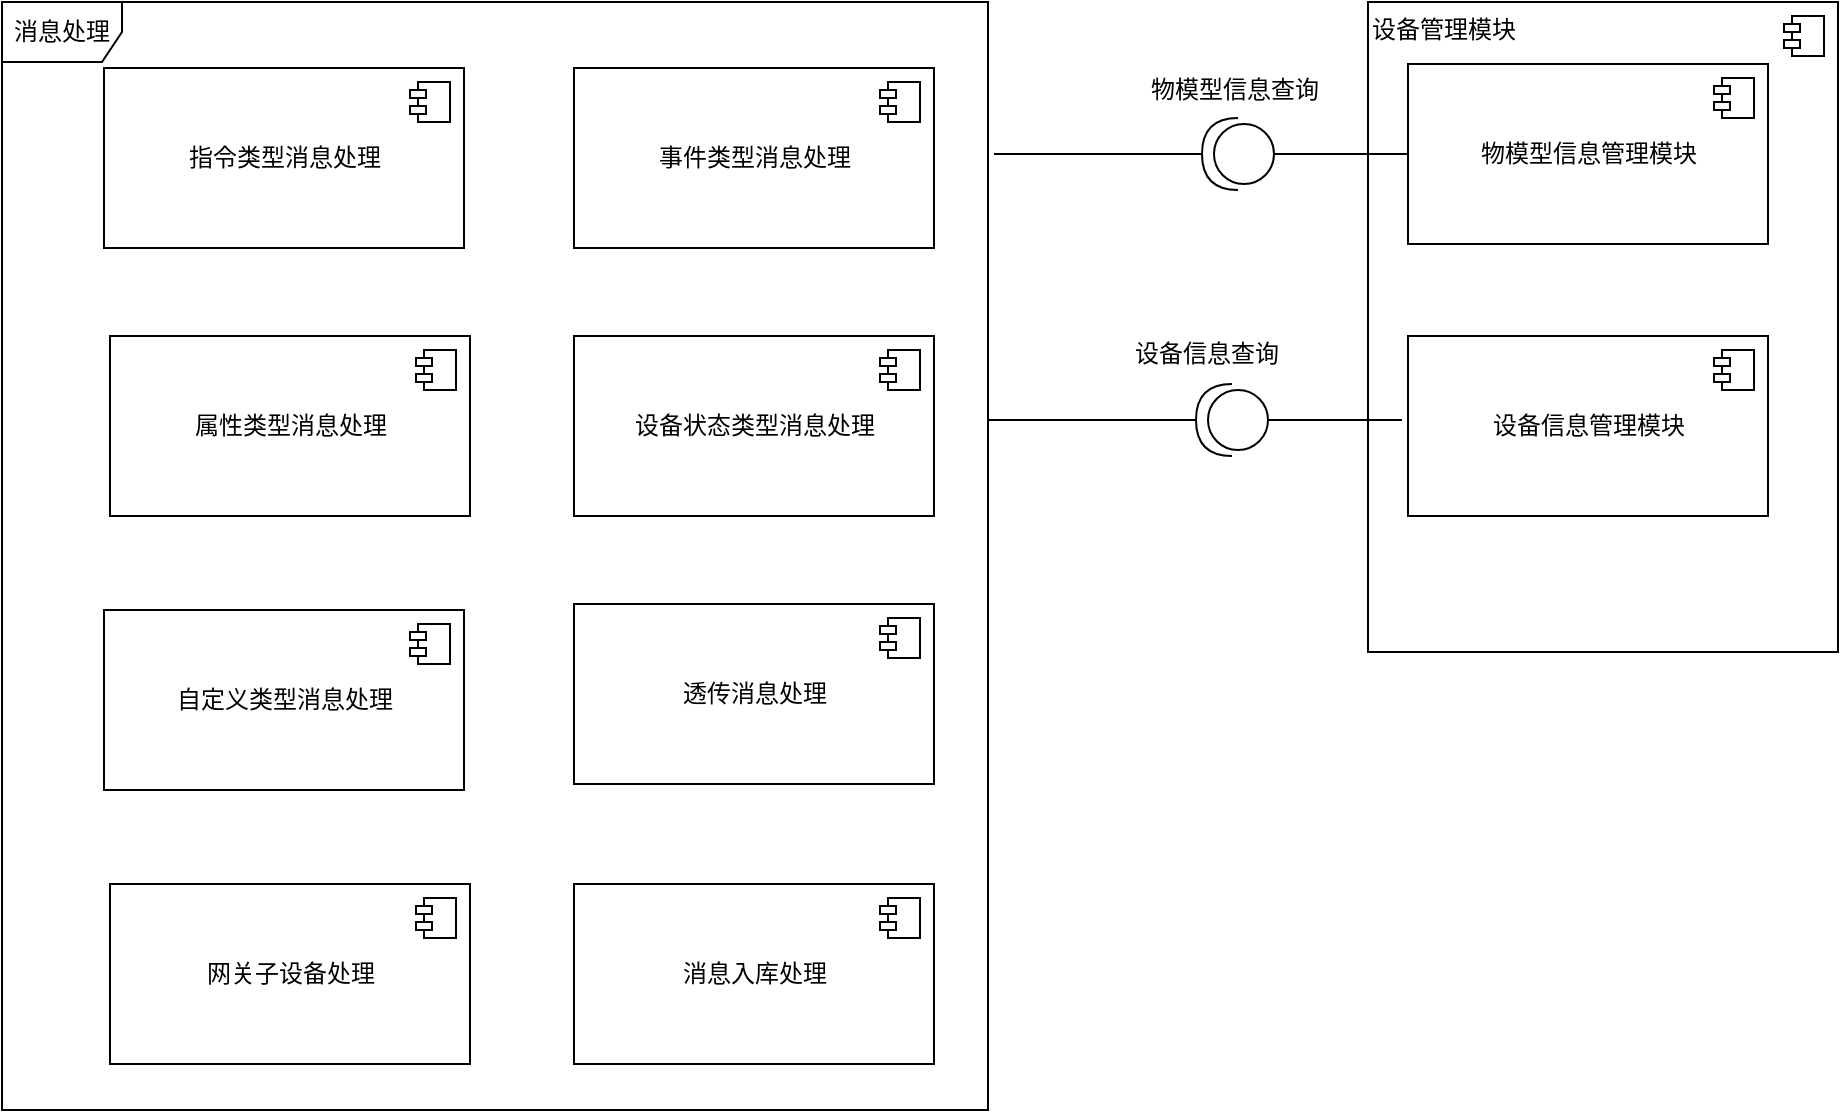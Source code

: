 <mxfile version="14.2.9" type="github">
  <diagram id="N9MMUPchR3KKbmso79iu" name="第 1 页">
    <mxGraphModel dx="1814" dy="386" grid="0" gridSize="10" guides="1" tooltips="1" connect="1" arrows="1" fold="1" page="0" pageScale="1" pageWidth="827" pageHeight="1169" math="0" shadow="0">
      <root>
        <mxCell id="0" />
        <mxCell id="1" parent="0" />
        <mxCell id="IuEVfiYQ8GU6doqz-nUU-65" value="消息处理" style="shape=umlFrame;whiteSpace=wrap;html=1;" vertex="1" parent="1">
          <mxGeometry x="-58" y="798" width="493" height="554" as="geometry" />
        </mxCell>
        <mxCell id="IuEVfiYQ8GU6doqz-nUU-66" value="设备管理模块" style="html=1;dropTarget=0;align=left;verticalAlign=top;" vertex="1" parent="1">
          <mxGeometry x="625" y="798" width="235" height="325" as="geometry" />
        </mxCell>
        <mxCell id="IuEVfiYQ8GU6doqz-nUU-67" value="" style="shape=module;jettyWidth=8;jettyHeight=4;" vertex="1" parent="IuEVfiYQ8GU6doqz-nUU-66">
          <mxGeometry x="1" width="20" height="20" relative="1" as="geometry">
            <mxPoint x="-27" y="7" as="offset" />
          </mxGeometry>
        </mxCell>
        <mxCell id="IuEVfiYQ8GU6doqz-nUU-17" value="物模型信息管理模块" style="html=1;dropTarget=0;" vertex="1" parent="1">
          <mxGeometry x="645" y="829" width="180" height="90" as="geometry" />
        </mxCell>
        <mxCell id="IuEVfiYQ8GU6doqz-nUU-18" value="" style="shape=module;jettyWidth=8;jettyHeight=4;" vertex="1" parent="IuEVfiYQ8GU6doqz-nUU-17">
          <mxGeometry x="1" width="20" height="20" relative="1" as="geometry">
            <mxPoint x="-27" y="7" as="offset" />
          </mxGeometry>
        </mxCell>
        <mxCell id="IuEVfiYQ8GU6doqz-nUU-21" value="" style="edgeStyle=orthogonalEdgeStyle;rounded=0;orthogonalLoop=1;jettySize=auto;html=1;endArrow=none;endFill=0;" edge="1" parent="1" source="IuEVfiYQ8GU6doqz-nUU-23">
          <mxGeometry relative="1" as="geometry">
            <mxPoint x="438" y="874" as="targetPoint" />
          </mxGeometry>
        </mxCell>
        <mxCell id="IuEVfiYQ8GU6doqz-nUU-22" value="" style="edgeStyle=orthogonalEdgeStyle;rounded=0;orthogonalLoop=1;jettySize=auto;html=1;endArrow=none;endFill=0;" edge="1" parent="1" source="IuEVfiYQ8GU6doqz-nUU-23">
          <mxGeometry relative="1" as="geometry">
            <mxPoint x="645" y="874" as="targetPoint" />
          </mxGeometry>
        </mxCell>
        <mxCell id="IuEVfiYQ8GU6doqz-nUU-23" value="" style="shape=providedRequiredInterface;html=1;verticalLabelPosition=bottom;direction=west;" vertex="1" parent="1">
          <mxGeometry x="542" y="856" width="36" height="36" as="geometry" />
        </mxCell>
        <mxCell id="IuEVfiYQ8GU6doqz-nUU-40" value="指令类型消息处理" style="html=1;dropTarget=0;" vertex="1" parent="1">
          <mxGeometry x="-7" y="831" width="180" height="90" as="geometry" />
        </mxCell>
        <mxCell id="IuEVfiYQ8GU6doqz-nUU-41" value="" style="shape=module;jettyWidth=8;jettyHeight=4;" vertex="1" parent="IuEVfiYQ8GU6doqz-nUU-40">
          <mxGeometry x="1" width="20" height="20" relative="1" as="geometry">
            <mxPoint x="-27" y="7" as="offset" />
          </mxGeometry>
        </mxCell>
        <mxCell id="IuEVfiYQ8GU6doqz-nUU-42" value="事件类型消息处理" style="html=1;dropTarget=0;" vertex="1" parent="1">
          <mxGeometry x="228" y="831" width="180" height="90" as="geometry" />
        </mxCell>
        <mxCell id="IuEVfiYQ8GU6doqz-nUU-43" value="" style="shape=module;jettyWidth=8;jettyHeight=4;" vertex="1" parent="IuEVfiYQ8GU6doqz-nUU-42">
          <mxGeometry x="1" width="20" height="20" relative="1" as="geometry">
            <mxPoint x="-27" y="7" as="offset" />
          </mxGeometry>
        </mxCell>
        <mxCell id="IuEVfiYQ8GU6doqz-nUU-44" value="属性类型消息处理" style="html=1;dropTarget=0;" vertex="1" parent="1">
          <mxGeometry x="-4" y="965" width="180" height="90" as="geometry" />
        </mxCell>
        <mxCell id="IuEVfiYQ8GU6doqz-nUU-45" value="" style="shape=module;jettyWidth=8;jettyHeight=4;" vertex="1" parent="IuEVfiYQ8GU6doqz-nUU-44">
          <mxGeometry x="1" width="20" height="20" relative="1" as="geometry">
            <mxPoint x="-27" y="7" as="offset" />
          </mxGeometry>
        </mxCell>
        <mxCell id="IuEVfiYQ8GU6doqz-nUU-46" value="设备状态类型消息处理" style="html=1;dropTarget=0;" vertex="1" parent="1">
          <mxGeometry x="228" y="965" width="180" height="90" as="geometry" />
        </mxCell>
        <mxCell id="IuEVfiYQ8GU6doqz-nUU-47" value="" style="shape=module;jettyWidth=8;jettyHeight=4;" vertex="1" parent="IuEVfiYQ8GU6doqz-nUU-46">
          <mxGeometry x="1" width="20" height="20" relative="1" as="geometry">
            <mxPoint x="-27" y="7" as="offset" />
          </mxGeometry>
        </mxCell>
        <mxCell id="IuEVfiYQ8GU6doqz-nUU-48" value="自定义类型消息处理" style="html=1;dropTarget=0;" vertex="1" parent="1">
          <mxGeometry x="-7" y="1102" width="180" height="90" as="geometry" />
        </mxCell>
        <mxCell id="IuEVfiYQ8GU6doqz-nUU-49" value="" style="shape=module;jettyWidth=8;jettyHeight=4;" vertex="1" parent="IuEVfiYQ8GU6doqz-nUU-48">
          <mxGeometry x="1" width="20" height="20" relative="1" as="geometry">
            <mxPoint x="-27" y="7" as="offset" />
          </mxGeometry>
        </mxCell>
        <mxCell id="IuEVfiYQ8GU6doqz-nUU-50" value="透传消息处理" style="html=1;dropTarget=0;" vertex="1" parent="1">
          <mxGeometry x="228" y="1099" width="180" height="90" as="geometry" />
        </mxCell>
        <mxCell id="IuEVfiYQ8GU6doqz-nUU-51" value="" style="shape=module;jettyWidth=8;jettyHeight=4;" vertex="1" parent="IuEVfiYQ8GU6doqz-nUU-50">
          <mxGeometry x="1" width="20" height="20" relative="1" as="geometry">
            <mxPoint x="-27" y="7" as="offset" />
          </mxGeometry>
        </mxCell>
        <mxCell id="IuEVfiYQ8GU6doqz-nUU-52" value="网关子设备处理" style="html=1;dropTarget=0;" vertex="1" parent="1">
          <mxGeometry x="-4" y="1239" width="180" height="90" as="geometry" />
        </mxCell>
        <mxCell id="IuEVfiYQ8GU6doqz-nUU-53" value="" style="shape=module;jettyWidth=8;jettyHeight=4;" vertex="1" parent="IuEVfiYQ8GU6doqz-nUU-52">
          <mxGeometry x="1" width="20" height="20" relative="1" as="geometry">
            <mxPoint x="-27" y="7" as="offset" />
          </mxGeometry>
        </mxCell>
        <mxCell id="IuEVfiYQ8GU6doqz-nUU-54" value="消息入库处理" style="html=1;dropTarget=0;" vertex="1" parent="1">
          <mxGeometry x="228" y="1239" width="180" height="90" as="geometry" />
        </mxCell>
        <mxCell id="IuEVfiYQ8GU6doqz-nUU-55" value="" style="shape=module;jettyWidth=8;jettyHeight=4;" vertex="1" parent="IuEVfiYQ8GU6doqz-nUU-54">
          <mxGeometry x="1" width="20" height="20" relative="1" as="geometry">
            <mxPoint x="-27" y="7" as="offset" />
          </mxGeometry>
        </mxCell>
        <mxCell id="IuEVfiYQ8GU6doqz-nUU-56" value="设备信息管理模块" style="html=1;dropTarget=0;" vertex="1" parent="1">
          <mxGeometry x="645" y="965" width="180" height="90" as="geometry" />
        </mxCell>
        <mxCell id="IuEVfiYQ8GU6doqz-nUU-57" value="" style="shape=module;jettyWidth=8;jettyHeight=4;" vertex="1" parent="IuEVfiYQ8GU6doqz-nUU-56">
          <mxGeometry x="1" width="20" height="20" relative="1" as="geometry">
            <mxPoint x="-27" y="7" as="offset" />
          </mxGeometry>
        </mxCell>
        <mxCell id="IuEVfiYQ8GU6doqz-nUU-58" value="物模型信息查询" style="text;html=1;align=center;verticalAlign=middle;resizable=0;points=[];autosize=1;" vertex="1" parent="1">
          <mxGeometry x="511" y="833" width="94" height="18" as="geometry" />
        </mxCell>
        <mxCell id="IuEVfiYQ8GU6doqz-nUU-59" value="" style="edgeStyle=orthogonalEdgeStyle;rounded=0;orthogonalLoop=1;jettySize=auto;html=1;endArrow=none;endFill=0;" edge="1" source="IuEVfiYQ8GU6doqz-nUU-61" parent="1">
          <mxGeometry relative="1" as="geometry">
            <mxPoint x="435" y="1007" as="targetPoint" />
          </mxGeometry>
        </mxCell>
        <mxCell id="IuEVfiYQ8GU6doqz-nUU-60" value="" style="edgeStyle=orthogonalEdgeStyle;rounded=0;orthogonalLoop=1;jettySize=auto;html=1;endArrow=none;endFill=0;" edge="1" source="IuEVfiYQ8GU6doqz-nUU-61" parent="1">
          <mxGeometry relative="1" as="geometry">
            <mxPoint x="642" y="1007" as="targetPoint" />
          </mxGeometry>
        </mxCell>
        <mxCell id="IuEVfiYQ8GU6doqz-nUU-61" value="" style="shape=providedRequiredInterface;html=1;verticalLabelPosition=bottom;direction=west;" vertex="1" parent="1">
          <mxGeometry x="539" y="989" width="36" height="36" as="geometry" />
        </mxCell>
        <mxCell id="IuEVfiYQ8GU6doqz-nUU-62" value="设备信息查询" style="text;html=1;align=center;verticalAlign=middle;resizable=0;points=[];autosize=1;" vertex="1" parent="1">
          <mxGeometry x="503" y="965" width="82" height="18" as="geometry" />
        </mxCell>
      </root>
    </mxGraphModel>
  </diagram>
</mxfile>
